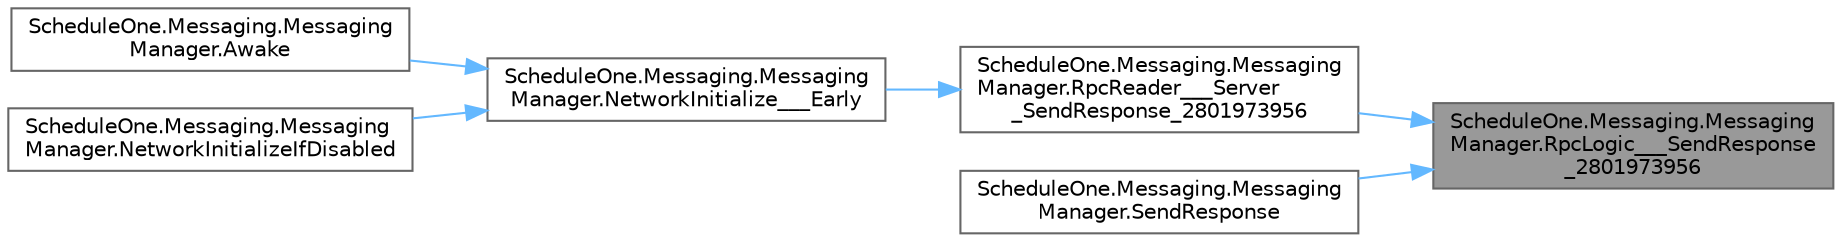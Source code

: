 digraph "ScheduleOne.Messaging.MessagingManager.RpcLogic___SendResponse_2801973956"
{
 // LATEX_PDF_SIZE
  bgcolor="transparent";
  edge [fontname=Helvetica,fontsize=10,labelfontname=Helvetica,labelfontsize=10];
  node [fontname=Helvetica,fontsize=10,shape=box,height=0.2,width=0.4];
  rankdir="RL";
  Node1 [id="Node000001",label="ScheduleOne.Messaging.Messaging\lManager.RpcLogic___SendResponse\l_2801973956",height=0.2,width=0.4,color="gray40", fillcolor="grey60", style="filled", fontcolor="black",tooltip=" "];
  Node1 -> Node2 [id="edge1_Node000001_Node000002",dir="back",color="steelblue1",style="solid",tooltip=" "];
  Node2 [id="Node000002",label="ScheduleOne.Messaging.Messaging\lManager.RpcReader___Server\l_SendResponse_2801973956",height=0.2,width=0.4,color="grey40", fillcolor="white", style="filled",URL="$class_schedule_one_1_1_messaging_1_1_messaging_manager.html#a12b746ddefdb0b449f2c539bf302d74e",tooltip=" "];
  Node2 -> Node3 [id="edge2_Node000002_Node000003",dir="back",color="steelblue1",style="solid",tooltip=" "];
  Node3 [id="Node000003",label="ScheduleOne.Messaging.Messaging\lManager.NetworkInitialize___Early",height=0.2,width=0.4,color="grey40", fillcolor="white", style="filled",URL="$class_schedule_one_1_1_messaging_1_1_messaging_manager.html#a27ae603738c8fc55a21fd83dc74f8036",tooltip=" "];
  Node3 -> Node4 [id="edge3_Node000003_Node000004",dir="back",color="steelblue1",style="solid",tooltip=" "];
  Node4 [id="Node000004",label="ScheduleOne.Messaging.Messaging\lManager.Awake",height=0.2,width=0.4,color="grey40", fillcolor="white", style="filled",URL="$class_schedule_one_1_1_messaging_1_1_messaging_manager.html#a93131afea05a3635e1586f4bffded5ed",tooltip=" "];
  Node3 -> Node5 [id="edge4_Node000003_Node000005",dir="back",color="steelblue1",style="solid",tooltip=" "];
  Node5 [id="Node000005",label="ScheduleOne.Messaging.Messaging\lManager.NetworkInitializeIfDisabled",height=0.2,width=0.4,color="grey40", fillcolor="white", style="filled",URL="$class_schedule_one_1_1_messaging_1_1_messaging_manager.html#a880e7bbcb592088b9c0fc13e1d7f6e74",tooltip=" "];
  Node1 -> Node6 [id="edge5_Node000001_Node000006",dir="back",color="steelblue1",style="solid",tooltip=" "];
  Node6 [id="Node000006",label="ScheduleOne.Messaging.Messaging\lManager.SendResponse",height=0.2,width=0.4,color="grey40", fillcolor="white", style="filled",URL="$class_schedule_one_1_1_messaging_1_1_messaging_manager.html#ad1a5e9f893ccc9e9cb20ebdd284184d6",tooltip=" "];
}
